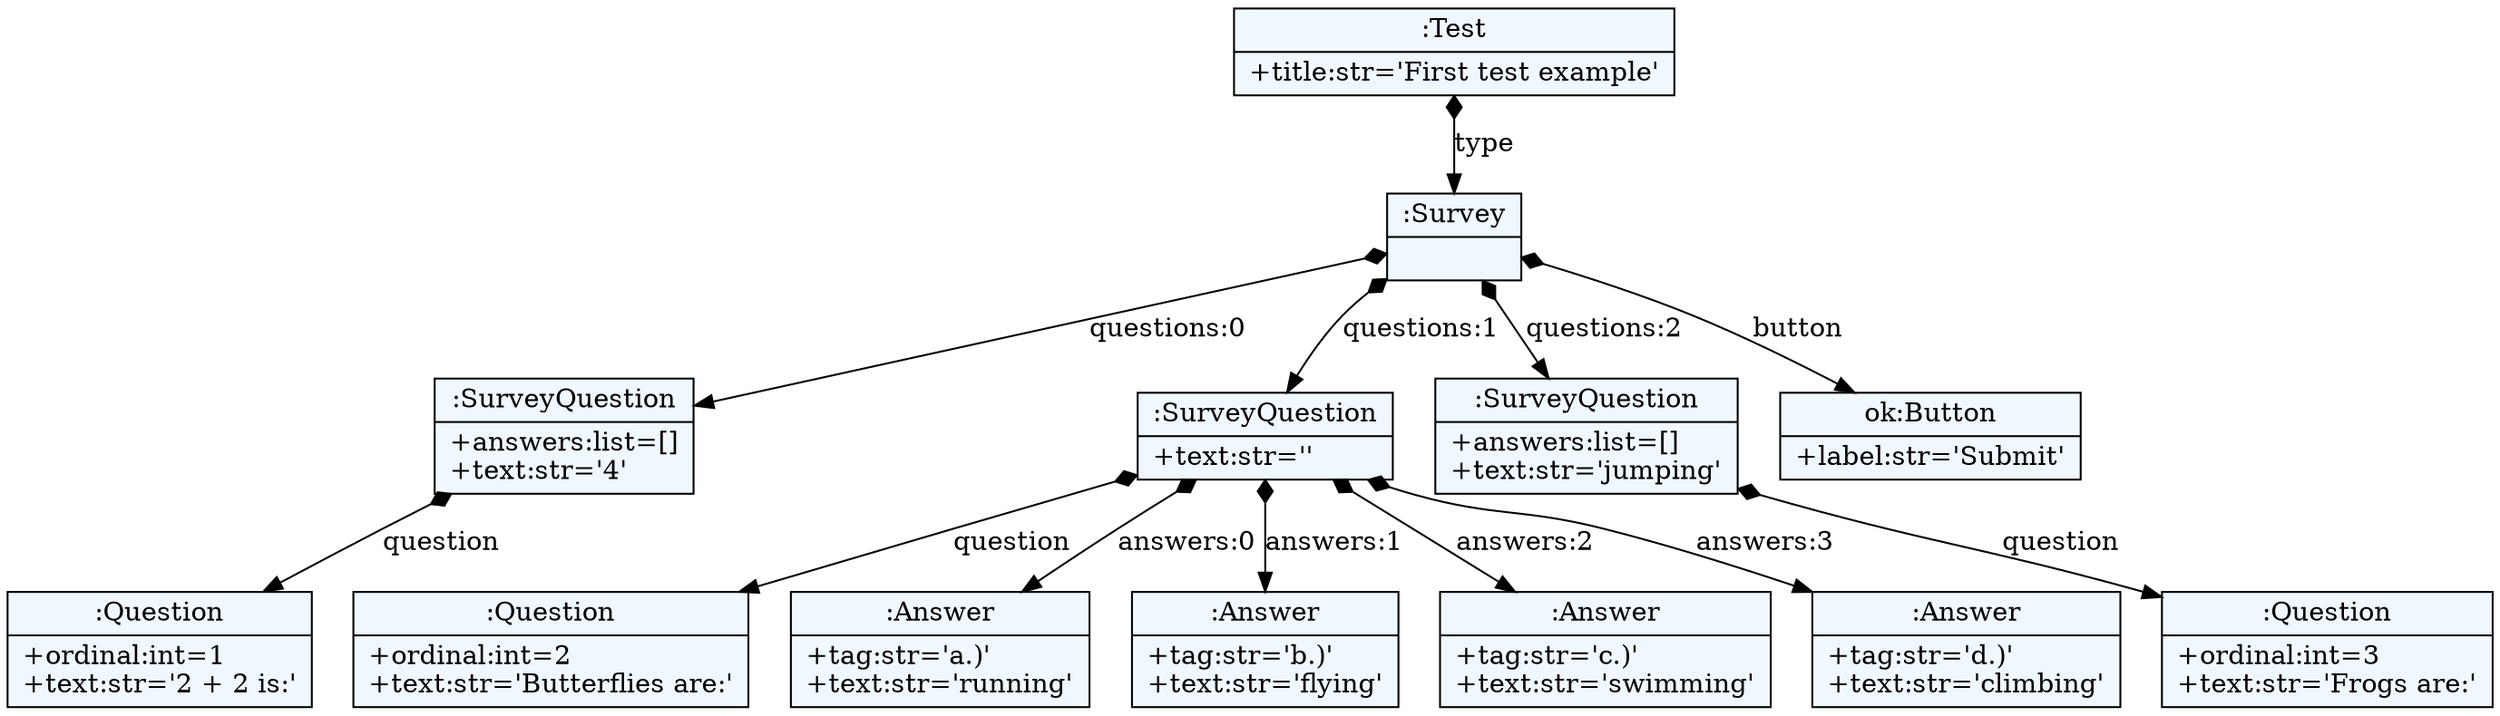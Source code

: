 
    digraph xtext {
    fontname = "Bitstream Vera Sans"
    fontsize = 8
    node[
        shape=record,
        style=filled,
        fillcolor=aliceblue
    ]
    nodesep = 0.3
    edge[dir=black,arrowtail=empty]


140716242910008 -> 140716244588248 [label="type" arrowtail=diamond dir=both]
140716244588248 -> 140716243212384 [label="questions:0" arrowtail=diamond dir=both]
140716243212384 -> 140716243212440 [label="question" arrowtail=diamond dir=both]
140716243212440[label="{:Question|+ordinal:int=1\l+text:str='2 + 2 is:'\l}"]
140716243212384[label="{:SurveyQuestion|+answers:list=[]\l+text:str='4'\l}"]
140716244588248 -> 140716243325000 [label="questions:1" arrowtail=diamond dir=both]
140716243325000 -> 140716243212496 [label="question" arrowtail=diamond dir=both]
140716243212496[label="{:Question|+ordinal:int=2\l+text:str='Butterflies are:'\l}"]
140716243325000 -> 140716243210312 [label="answers:0" arrowtail=diamond dir=both]
140716243210312[label="{:Answer|+tag:str='a.)'\l+text:str='running'\l}"]
140716243325000 -> 140716243254184 [label="answers:1" arrowtail=diamond dir=both]
140716243254184[label="{:Answer|+tag:str='b.)'\l+text:str='flying'\l}"]
140716243325000 -> 140716243211040 [label="answers:2" arrowtail=diamond dir=both]
140716243211040[label="{:Answer|+tag:str='c.)'\l+text:str='swimming'\l}"]
140716243325000 -> 140716243210648 [label="answers:3" arrowtail=diamond dir=both]
140716243210648[label="{:Answer|+tag:str='d.)'\l+text:str='climbing'\l}"]
140716243325000[label="{:SurveyQuestion|+text:str=''\l}"]
140716244588248 -> 140716243212272 [label="questions:2" arrowtail=diamond dir=both]
140716243212272 -> 140716243212608 [label="question" arrowtail=diamond dir=both]
140716243212608[label="{:Question|+ordinal:int=3\l+text:str='Frogs are:'\l}"]
140716243212272[label="{:SurveyQuestion|+answers:list=[]\l+text:str='jumping'\l}"]
140716244588248 -> 140716243212328 [label="button" arrowtail=diamond dir=both]
140716243212328[label="{ok:Button|+label:str='Submit'\l}"]
140716244588248[label="{:Survey|}"]
140716242910008[label="{:Test|+title:str='First test example'\l}"]

}
